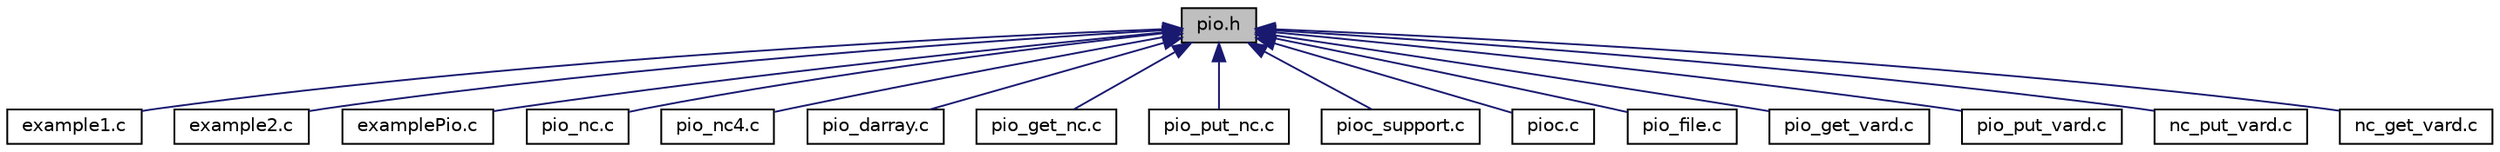 digraph "pio.h"
{
 // LATEX_PDF_SIZE
  edge [fontname="Helvetica",fontsize="10",labelfontname="Helvetica",labelfontsize="10"];
  node [fontname="Helvetica",fontsize="10",shape=record];
  Node1 [label="pio.h",height=0.2,width=0.4,color="black", fillcolor="grey75", style="filled", fontcolor="black",tooltip=" "];
  Node1 -> Node2 [dir="back",color="midnightblue",fontsize="10",style="solid",fontname="Helvetica"];
  Node2 [label="example1.c",height=0.2,width=0.4,color="black", fillcolor="white", style="filled",URL="$example1_8c.html",tooltip="A simple C example for the ParallelIO Library."];
  Node1 -> Node3 [dir="back",color="midnightblue",fontsize="10",style="solid",fontname="Helvetica"];
  Node3 [label="example2.c",height=0.2,width=0.4,color="black", fillcolor="white", style="filled",URL="$example2_8c.html",tooltip=" "];
  Node1 -> Node4 [dir="back",color="midnightblue",fontsize="10",style="solid",fontname="Helvetica"];
  Node4 [label="examplePio.c",height=0.2,width=0.4,color="black", fillcolor="white", style="filled",URL="$example_pio_8c.html",tooltip="A simple C example for the ParallelIO Library."];
  Node1 -> Node5 [dir="back",color="midnightblue",fontsize="10",style="solid",fontname="Helvetica"];
  Node5 [label="pio_nc.c",height=0.2,width=0.4,color="black", fillcolor="white", style="filled",URL="$pio__nc_8c.html",tooltip=" "];
  Node1 -> Node6 [dir="back",color="midnightblue",fontsize="10",style="solid",fontname="Helvetica"];
  Node6 [label="pio_nc4.c",height=0.2,width=0.4,color="black", fillcolor="white", style="filled",URL="$pio__nc4_8c.html",tooltip=" "];
  Node1 -> Node7 [dir="back",color="midnightblue",fontsize="10",style="solid",fontname="Helvetica"];
  Node7 [label="pio_darray.c",height=0.2,width=0.4,color="black", fillcolor="white", style="filled",URL="$pio__darray_8c.html",tooltip=" "];
  Node1 -> Node8 [dir="back",color="midnightblue",fontsize="10",style="solid",fontname="Helvetica"];
  Node8 [label="pio_get_nc.c",height=0.2,width=0.4,color="black", fillcolor="white", style="filled",URL="$pio__get__nc_8c.html",tooltip=" "];
  Node1 -> Node9 [dir="back",color="midnightblue",fontsize="10",style="solid",fontname="Helvetica"];
  Node9 [label="pio_put_nc.c",height=0.2,width=0.4,color="black", fillcolor="white", style="filled",URL="$pio__put__nc_8c.html",tooltip=" "];
  Node1 -> Node10 [dir="back",color="midnightblue",fontsize="10",style="solid",fontname="Helvetica"];
  Node10 [label="pioc_support.c",height=0.2,width=0.4,color="black", fillcolor="white", style="filled",URL="$pioc__support_8c.html",tooltip=" "];
  Node1 -> Node11 [dir="back",color="midnightblue",fontsize="10",style="solid",fontname="Helvetica"];
  Node11 [label="pioc.c",height=0.2,width=0.4,color="black", fillcolor="white", style="filled",URL="$pioc_8c.html",tooltip=" "];
  Node1 -> Node12 [dir="back",color="midnightblue",fontsize="10",style="solid",fontname="Helvetica"];
  Node12 [label="pio_file.c",height=0.2,width=0.4,color="black", fillcolor="white", style="filled",URL="$pio__file_8c.html",tooltip=" "];
  Node1 -> Node13 [dir="back",color="midnightblue",fontsize="10",style="solid",fontname="Helvetica"];
  Node13 [label="pio_get_vard.c",height=0.2,width=0.4,color="black", fillcolor="white", style="filled",URL="$pio__get__vard_8c.html",tooltip=" "];
  Node1 -> Node14 [dir="back",color="midnightblue",fontsize="10",style="solid",fontname="Helvetica"];
  Node14 [label="pio_put_vard.c",height=0.2,width=0.4,color="black", fillcolor="white", style="filled",URL="$pio__put__vard_8c.html",tooltip=" "];
  Node1 -> Node15 [dir="back",color="midnightblue",fontsize="10",style="solid",fontname="Helvetica"];
  Node15 [label="nc_put_vard.c",height=0.2,width=0.4,color="black", fillcolor="white", style="filled",URL="$nc__put__vard_8c.html",tooltip=" "];
  Node1 -> Node16 [dir="back",color="midnightblue",fontsize="10",style="solid",fontname="Helvetica"];
  Node16 [label="nc_get_vard.c",height=0.2,width=0.4,color="black", fillcolor="white", style="filled",URL="$nc__get__vard_8c.html",tooltip=" "];
}

